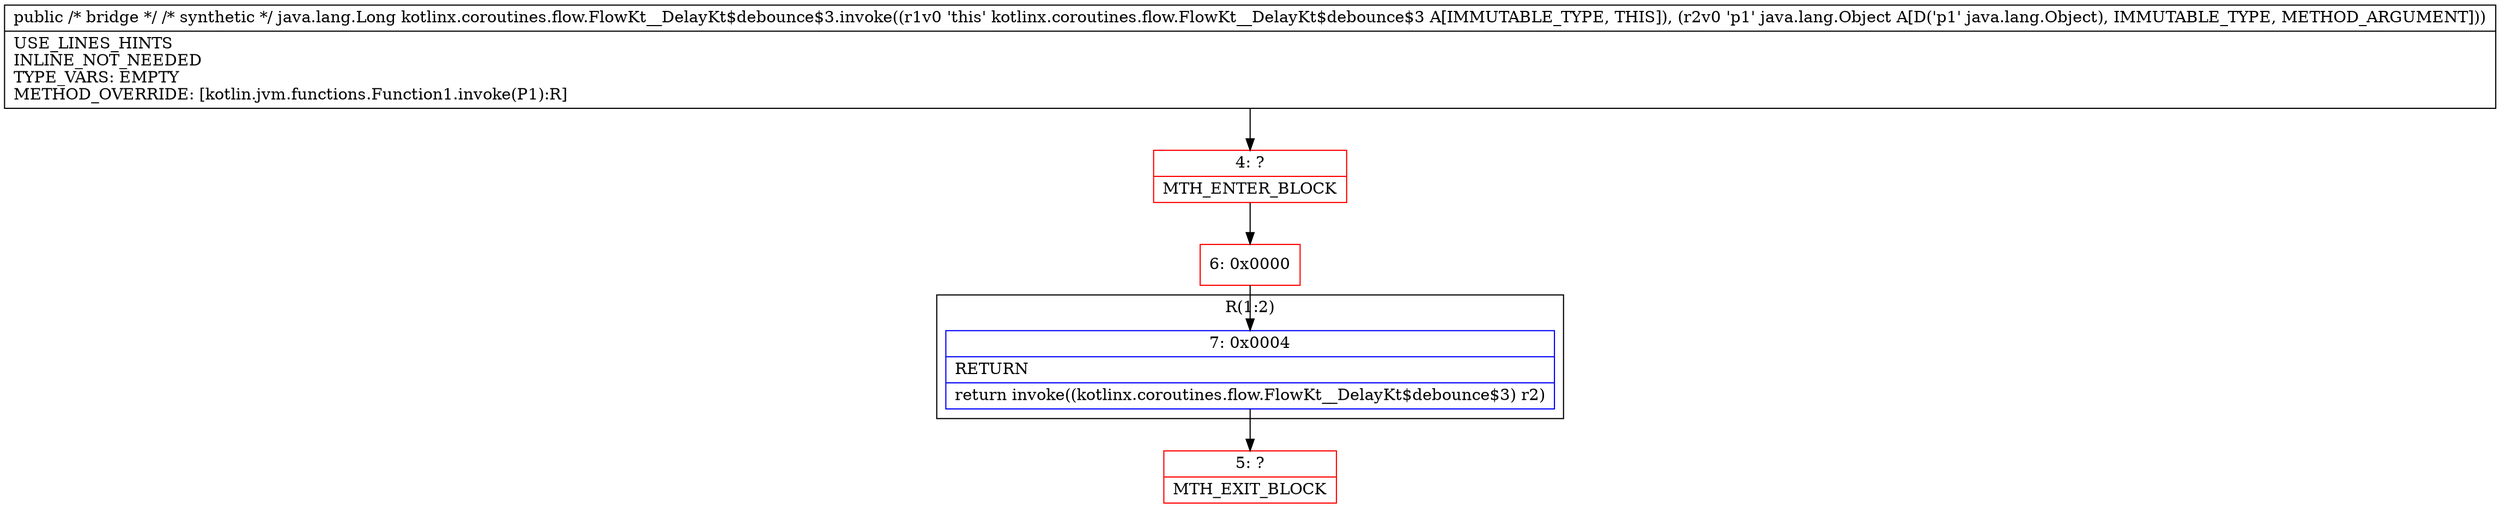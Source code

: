 digraph "CFG forkotlinx.coroutines.flow.FlowKt__DelayKt$debounce$3.invoke(Ljava\/lang\/Object;)Ljava\/lang\/Object;" {
subgraph cluster_Region_1536456905 {
label = "R(1:2)";
node [shape=record,color=blue];
Node_7 [shape=record,label="{7\:\ 0x0004|RETURN\l|return invoke((kotlinx.coroutines.flow.FlowKt__DelayKt$debounce$3) r2)\l}"];
}
Node_4 [shape=record,color=red,label="{4\:\ ?|MTH_ENTER_BLOCK\l}"];
Node_6 [shape=record,color=red,label="{6\:\ 0x0000}"];
Node_5 [shape=record,color=red,label="{5\:\ ?|MTH_EXIT_BLOCK\l}"];
MethodNode[shape=record,label="{public \/* bridge *\/ \/* synthetic *\/ java.lang.Long kotlinx.coroutines.flow.FlowKt__DelayKt$debounce$3.invoke((r1v0 'this' kotlinx.coroutines.flow.FlowKt__DelayKt$debounce$3 A[IMMUTABLE_TYPE, THIS]), (r2v0 'p1' java.lang.Object A[D('p1' java.lang.Object), IMMUTABLE_TYPE, METHOD_ARGUMENT]))  | USE_LINES_HINTS\lINLINE_NOT_NEEDED\lTYPE_VARS: EMPTY\lMETHOD_OVERRIDE: [kotlin.jvm.functions.Function1.invoke(P1):R]\l}"];
MethodNode -> Node_4;Node_7 -> Node_5;
Node_4 -> Node_6;
Node_6 -> Node_7;
}

